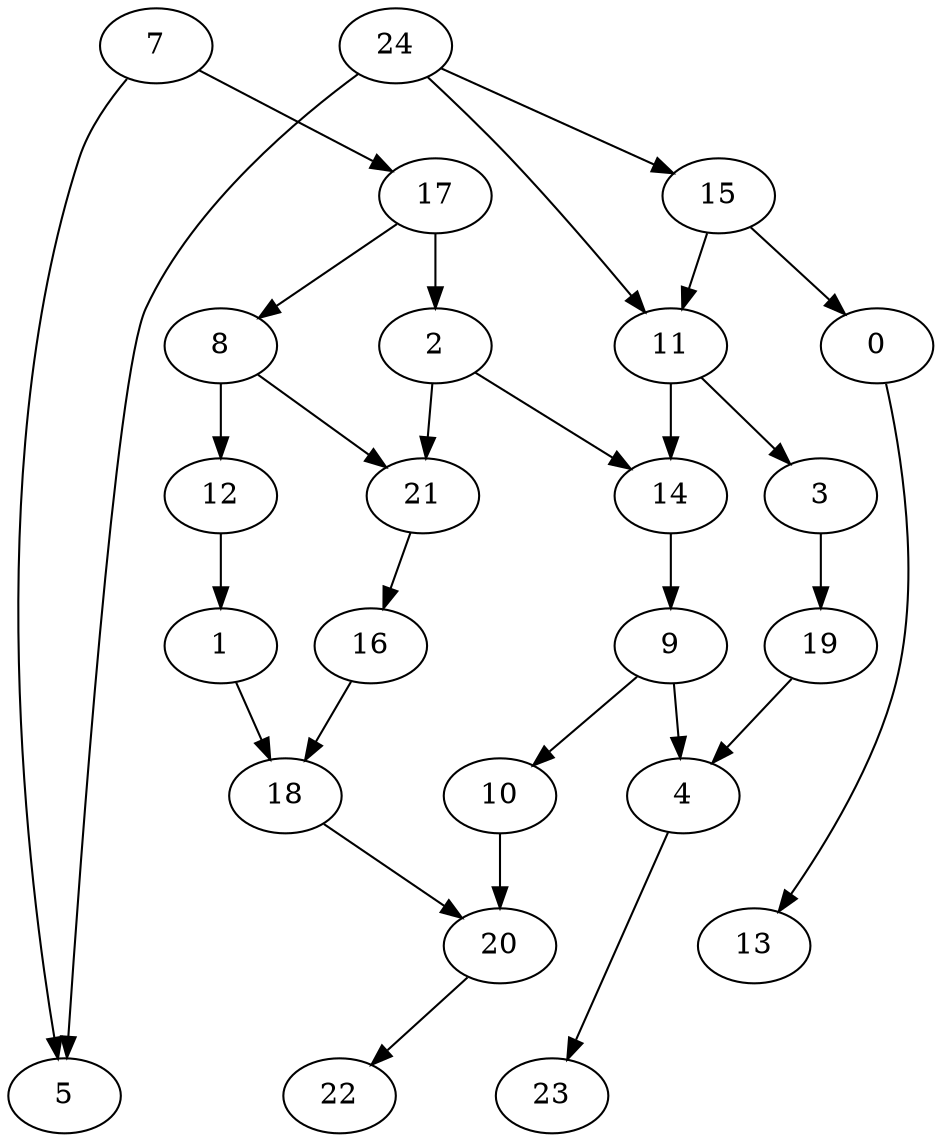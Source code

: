 digraph G {
    0;
    13;
    1;
    18;
    20;
    22;
    2;
    14;
    21;
    9;
    16;
    4;
    10;
    23;
    3;
    19;
    7;
    5;
    17;
    8;
    12;
    24;
    15;
    11;
    0 -> 13 [weight=0];
    1 -> 18 [weight=0];
    18 -> 20 [weight=0];
    20 -> 22 [weight=0];
    2 -> 14 [weight=0];
    2 -> 21 [weight=0];
    14 -> 9 [weight=1];
    21 -> 16 [weight=0];
    9 -> 4 [weight=0];
    9 -> 10 [weight=0];
    16 -> 18 [weight=0];
    4 -> 23 [weight=0];
    10 -> 20 [weight=1];
    3 -> 19 [weight=0];
    19 -> 4 [weight=0];
    7 -> 5 [weight=0];
    7 -> 17 [weight=0];
    17 -> 2 [weight=1];
    17 -> 8 [weight=0];
    8 -> 21 [weight=0];
    8 -> 12 [weight=0];
    12 -> 1 [weight=0];
    24 -> 5 [weight=0];
    24 -> 15 [weight=0];
    24 -> 11 [weight=0];
    15 -> 0 [weight=0];
    15 -> 11 [weight=0];
    11 -> 14 [weight=1];
    11 -> 3 [weight=0];
}
